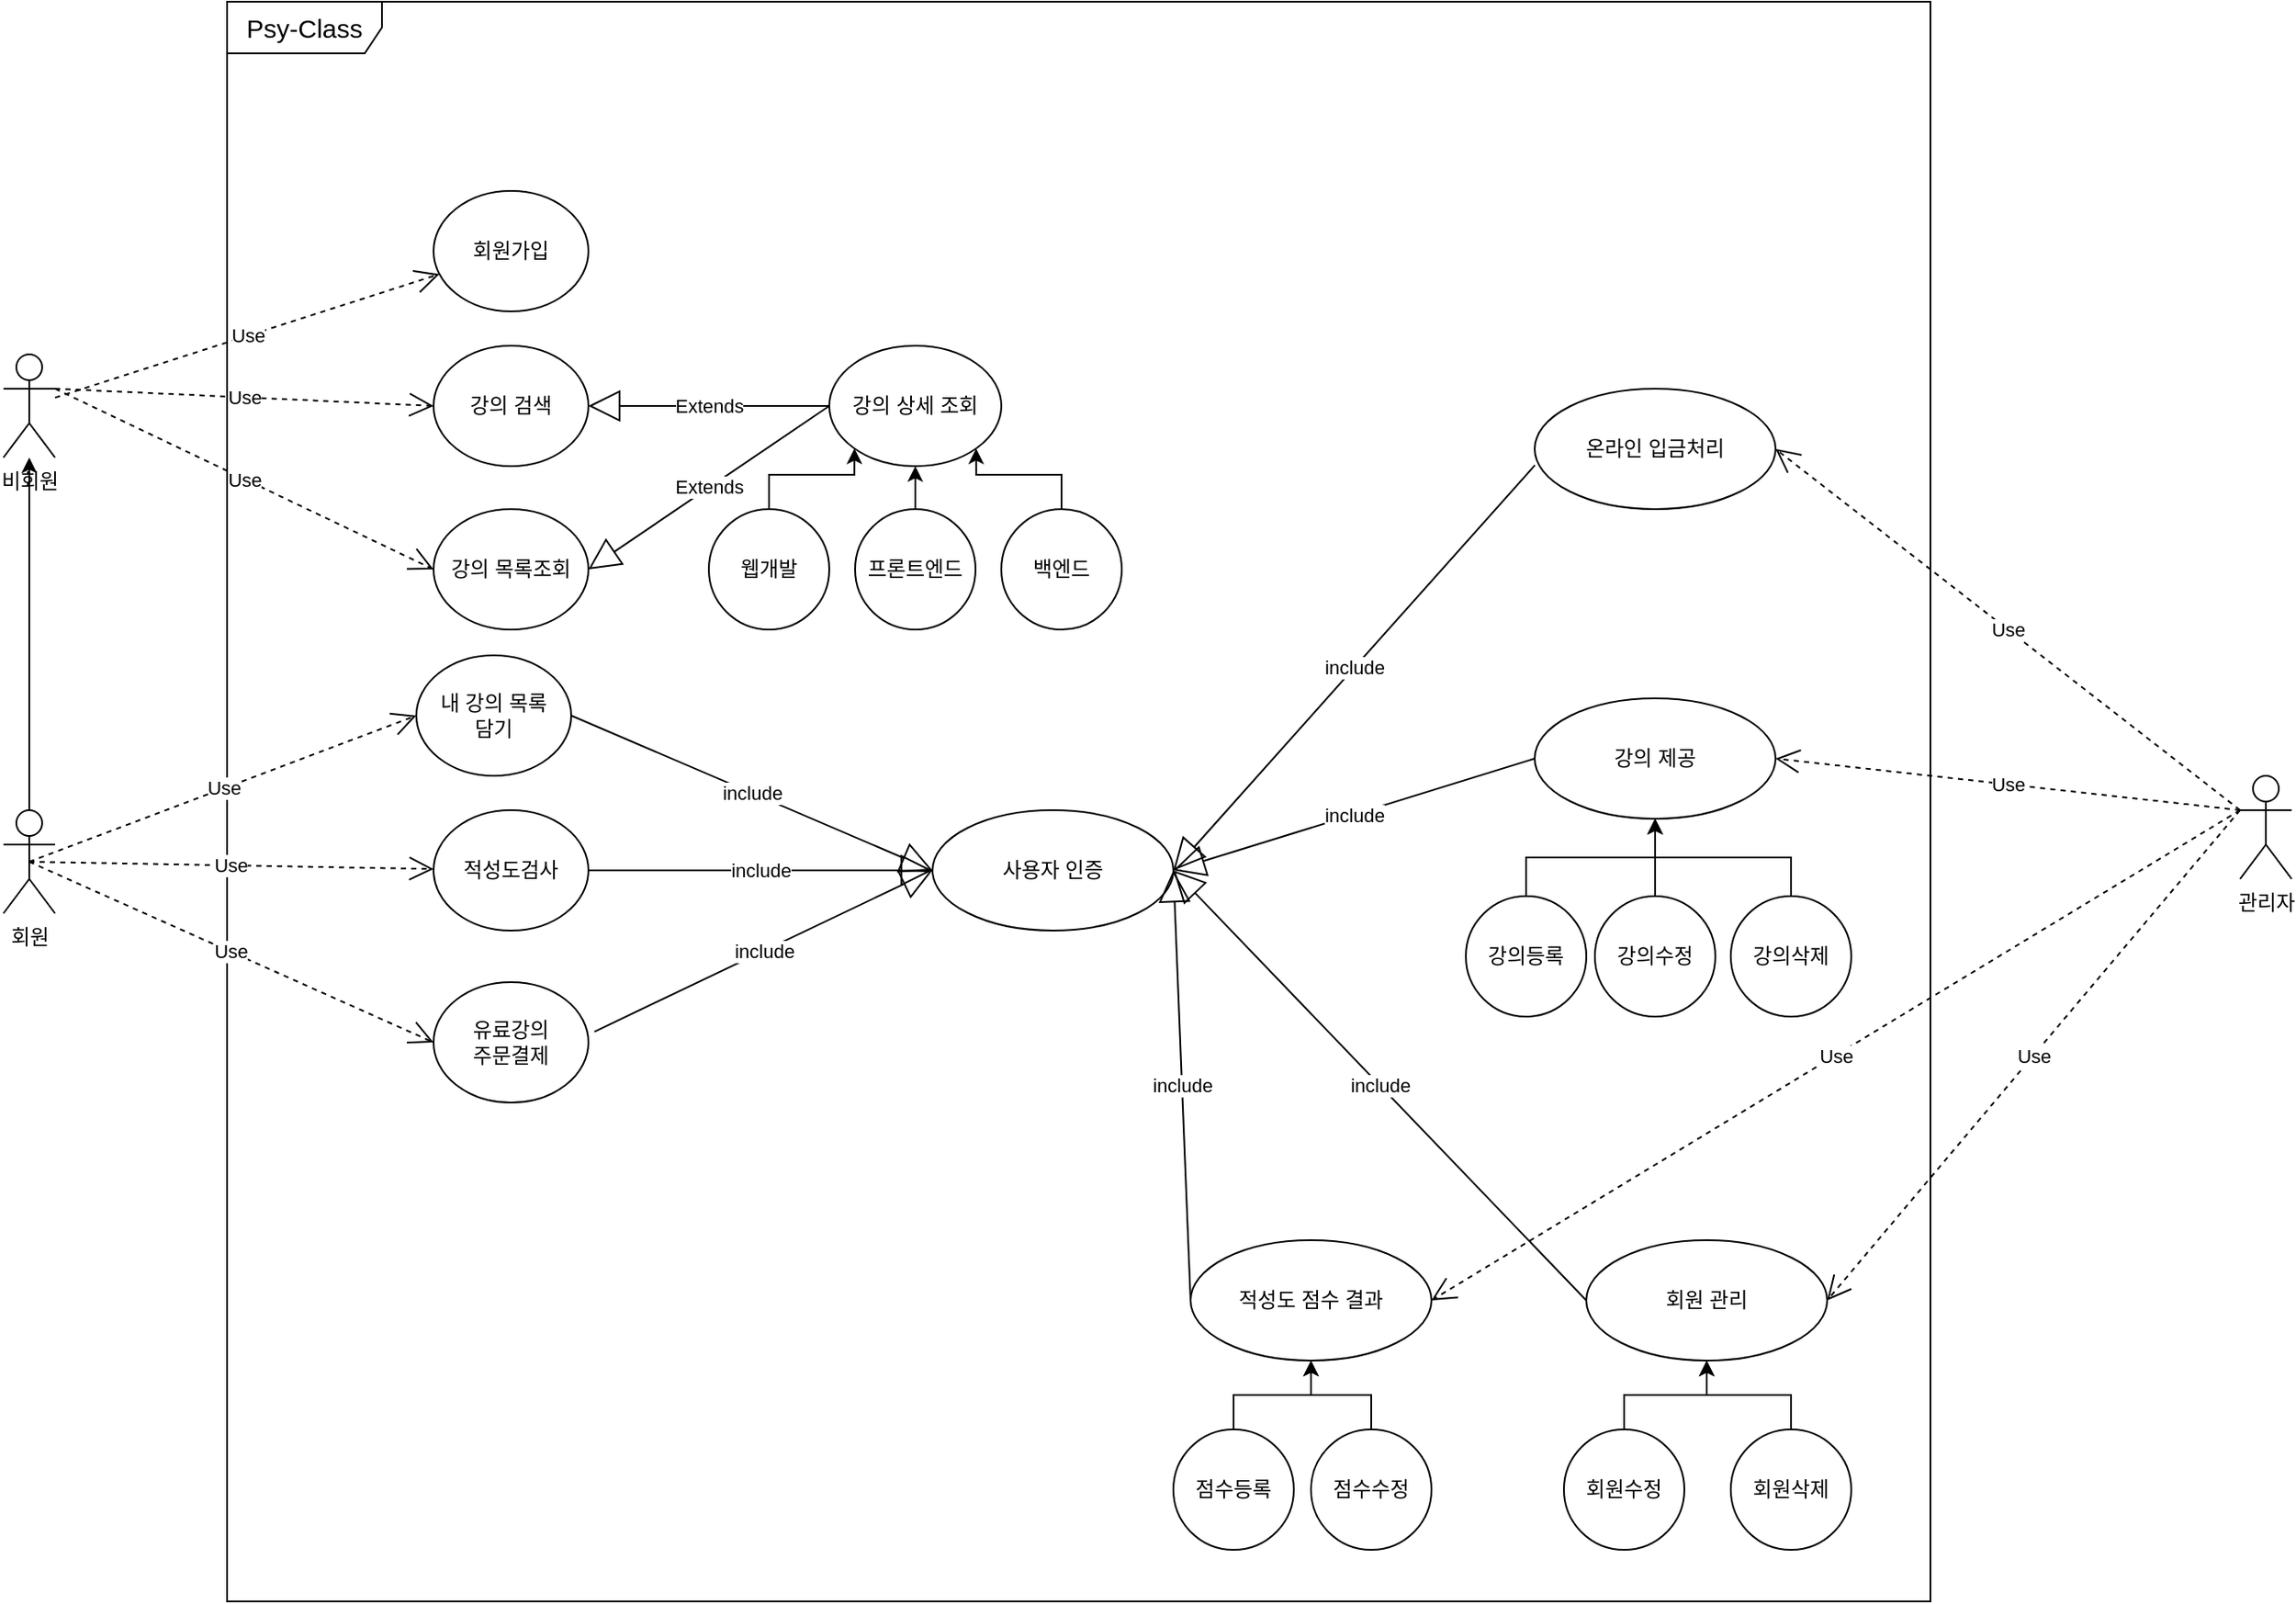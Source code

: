<mxfile version="21.1.9" type="google">
  <diagram name="페이지-1" id="rRfT7zfja1fSkmly9TpO">
    <mxGraphModel dx="2261" dy="796" grid="1" gridSize="10" guides="1" tooltips="1" connect="1" arrows="1" fold="1" page="1" pageScale="1" pageWidth="827" pageHeight="1169" math="0" shadow="0">
      <root>
        <mxCell id="0" />
        <mxCell id="1" parent="0" />
        <mxCell id="hydovZbhqJr1H8RvmJjM-3" value="관리자" style="shape=umlActor;verticalLabelPosition=bottom;verticalAlign=top;html=1;" parent="1" vertex="1">
          <mxGeometry x="1220" y="630" width="30" height="60" as="geometry" />
        </mxCell>
        <mxCell id="hydovZbhqJr1H8RvmJjM-4" value="비회원" style="shape=umlActor;verticalLabelPosition=bottom;verticalAlign=top;html=1;" parent="1" vertex="1">
          <mxGeometry x="-80" y="385" width="30" height="60" as="geometry" />
        </mxCell>
        <mxCell id="hydovZbhqJr1H8RvmJjM-5" value="&lt;font style=&quot;font-size: 15px;&quot;&gt;Psy-Class&lt;/font&gt;" style="shape=umlFrame;whiteSpace=wrap;html=1;pointerEvents=0;width=90;height=30;" parent="1" vertex="1">
          <mxGeometry x="50" y="180" width="990" height="930" as="geometry" />
        </mxCell>
        <mxCell id="hydovZbhqJr1H8RvmJjM-7" value="강의 검색" style="ellipse;whiteSpace=wrap;html=1;" parent="1" vertex="1">
          <mxGeometry x="170" y="380" width="90" height="70" as="geometry" />
        </mxCell>
        <mxCell id="hydovZbhqJr1H8RvmJjM-8" value="강의 상세 조회" style="ellipse;whiteSpace=wrap;html=1;" parent="1" vertex="1">
          <mxGeometry x="400" y="380" width="100" height="70" as="geometry" />
        </mxCell>
        <mxCell id="hydovZbhqJr1H8RvmJjM-9" value="회원가입" style="ellipse;whiteSpace=wrap;html=1;" parent="1" vertex="1">
          <mxGeometry x="170" y="290" width="90" height="70" as="geometry" />
        </mxCell>
        <mxCell id="hydovZbhqJr1H8RvmJjM-11" value="강의 목록조회" style="ellipse;whiteSpace=wrap;html=1;" parent="1" vertex="1">
          <mxGeometry x="170" y="475" width="90" height="70" as="geometry" />
        </mxCell>
        <mxCell id="hydovZbhqJr1H8RvmJjM-13" value="Extends" style="endArrow=block;endSize=16;endFill=0;html=1;rounded=0;" parent="1" source="hydovZbhqJr1H8RvmJjM-8" target="hydovZbhqJr1H8RvmJjM-7" edge="1">
          <mxGeometry width="160" relative="1" as="geometry">
            <mxPoint x="330" y="510" as="sourcePoint" />
            <mxPoint x="490" y="510" as="targetPoint" />
          </mxGeometry>
        </mxCell>
        <mxCell id="hydovZbhqJr1H8RvmJjM-40" style="edgeStyle=orthogonalEdgeStyle;rounded=0;orthogonalLoop=1;jettySize=auto;html=1;entryX=0;entryY=1;entryDx=0;entryDy=0;" parent="1" source="hydovZbhqJr1H8RvmJjM-16" target="hydovZbhqJr1H8RvmJjM-8" edge="1">
          <mxGeometry relative="1" as="geometry" />
        </mxCell>
        <mxCell id="hydovZbhqJr1H8RvmJjM-16" value="웹개발" style="ellipse;whiteSpace=wrap;html=1;" parent="1" vertex="1">
          <mxGeometry x="330" y="475" width="70" height="70" as="geometry" />
        </mxCell>
        <mxCell id="hydovZbhqJr1H8RvmJjM-39" value="" style="edgeStyle=orthogonalEdgeStyle;rounded=0;orthogonalLoop=1;jettySize=auto;html=1;" parent="1" source="hydovZbhqJr1H8RvmJjM-17" target="hydovZbhqJr1H8RvmJjM-8" edge="1">
          <mxGeometry relative="1" as="geometry" />
        </mxCell>
        <mxCell id="hydovZbhqJr1H8RvmJjM-17" value="프론트엔드" style="ellipse;whiteSpace=wrap;html=1;" parent="1" vertex="1">
          <mxGeometry x="415" y="475" width="70" height="70" as="geometry" />
        </mxCell>
        <mxCell id="hydovZbhqJr1H8RvmJjM-21" value="Use" style="endArrow=open;endSize=12;dashed=1;html=1;rounded=0;" parent="1" source="hydovZbhqJr1H8RvmJjM-4" target="hydovZbhqJr1H8RvmJjM-9" edge="1">
          <mxGeometry width="160" relative="1" as="geometry">
            <mxPoint x="330" y="510" as="sourcePoint" />
            <mxPoint x="490" y="510" as="targetPoint" />
          </mxGeometry>
        </mxCell>
        <mxCell id="hydovZbhqJr1H8RvmJjM-22" value="Use" style="endArrow=open;endSize=12;dashed=1;html=1;rounded=0;entryX=0;entryY=0.5;entryDx=0;entryDy=0;exitX=1;exitY=0.333;exitDx=0;exitDy=0;exitPerimeter=0;" parent="1" source="hydovZbhqJr1H8RvmJjM-4" target="hydovZbhqJr1H8RvmJjM-7" edge="1">
          <mxGeometry width="160" relative="1" as="geometry">
            <mxPoint x="50" y="400" as="sourcePoint" />
            <mxPoint x="210" y="400" as="targetPoint" />
          </mxGeometry>
        </mxCell>
        <mxCell id="hydovZbhqJr1H8RvmJjM-23" value="Use" style="endArrow=open;endSize=12;dashed=1;html=1;rounded=0;exitX=1;exitY=0.333;exitDx=0;exitDy=0;exitPerimeter=0;entryX=0;entryY=0.5;entryDx=0;entryDy=0;" parent="1" source="hydovZbhqJr1H8RvmJjM-4" target="hydovZbhqJr1H8RvmJjM-11" edge="1">
          <mxGeometry width="160" relative="1" as="geometry">
            <mxPoint x="330" y="510" as="sourcePoint" />
            <mxPoint x="490" y="510" as="targetPoint" />
          </mxGeometry>
        </mxCell>
        <mxCell id="hydovZbhqJr1H8RvmJjM-25" value="" style="edgeStyle=orthogonalEdgeStyle;rounded=0;orthogonalLoop=1;jettySize=auto;html=1;" parent="1" source="hydovZbhqJr1H8RvmJjM-24" target="hydovZbhqJr1H8RvmJjM-4" edge="1">
          <mxGeometry relative="1" as="geometry" />
        </mxCell>
        <mxCell id="hydovZbhqJr1H8RvmJjM-24" value="회원" style="shape=umlActor;verticalLabelPosition=bottom;verticalAlign=top;html=1;" parent="1" vertex="1">
          <mxGeometry x="-80" y="650" width="30" height="60" as="geometry" />
        </mxCell>
        <mxCell id="hydovZbhqJr1H8RvmJjM-26" value="Extends" style="endArrow=block;endSize=16;endFill=0;html=1;rounded=0;entryX=1;entryY=0.5;entryDx=0;entryDy=0;exitX=0;exitY=0.5;exitDx=0;exitDy=0;" parent="1" source="hydovZbhqJr1H8RvmJjM-8" target="hydovZbhqJr1H8RvmJjM-11" edge="1">
          <mxGeometry width="160" relative="1" as="geometry">
            <mxPoint x="410" y="425" as="sourcePoint" />
            <mxPoint x="320" y="425" as="targetPoint" />
          </mxGeometry>
        </mxCell>
        <mxCell id="hydovZbhqJr1H8RvmJjM-27" value="내 강의 목록&lt;br&gt;담기" style="ellipse;whiteSpace=wrap;html=1;" parent="1" vertex="1">
          <mxGeometry x="160" y="560" width="90" height="70" as="geometry" />
        </mxCell>
        <mxCell id="hydovZbhqJr1H8RvmJjM-28" value="적성도 점수 결과" style="ellipse;whiteSpace=wrap;html=1;" parent="1" vertex="1">
          <mxGeometry x="610" y="900" width="140" height="70" as="geometry" />
        </mxCell>
        <mxCell id="hydovZbhqJr1H8RvmJjM-32" value="적성도검사" style="ellipse;whiteSpace=wrap;html=1;" parent="1" vertex="1">
          <mxGeometry x="170" y="650" width="90" height="70" as="geometry" />
        </mxCell>
        <mxCell id="hydovZbhqJr1H8RvmJjM-33" value="유료강의&lt;br&gt;주문결제" style="ellipse;whiteSpace=wrap;html=1;" parent="1" vertex="1">
          <mxGeometry x="170" y="750" width="90" height="70" as="geometry" />
        </mxCell>
        <mxCell id="hydovZbhqJr1H8RvmJjM-41" style="edgeStyle=orthogonalEdgeStyle;rounded=0;orthogonalLoop=1;jettySize=auto;html=1;entryX=1;entryY=1;entryDx=0;entryDy=0;" parent="1" source="hydovZbhqJr1H8RvmJjM-36" target="hydovZbhqJr1H8RvmJjM-8" edge="1">
          <mxGeometry relative="1" as="geometry" />
        </mxCell>
        <mxCell id="hydovZbhqJr1H8RvmJjM-36" value="백엔드" style="ellipse;whiteSpace=wrap;html=1;" parent="1" vertex="1">
          <mxGeometry x="500" y="475" width="70" height="70" as="geometry" />
        </mxCell>
        <mxCell id="hydovZbhqJr1H8RvmJjM-42" value="Use" style="endArrow=open;endSize=12;dashed=1;html=1;rounded=0;exitX=0.5;exitY=0.5;exitDx=0;exitDy=0;exitPerimeter=0;" parent="1" source="hydovZbhqJr1H8RvmJjM-24" target="hydovZbhqJr1H8RvmJjM-32" edge="1">
          <mxGeometry width="160" relative="1" as="geometry">
            <mxPoint x="330" y="580" as="sourcePoint" />
            <mxPoint x="490" y="580" as="targetPoint" />
          </mxGeometry>
        </mxCell>
        <mxCell id="hydovZbhqJr1H8RvmJjM-43" value="Use" style="endArrow=open;endSize=12;dashed=1;html=1;rounded=0;exitX=0.5;exitY=0.5;exitDx=0;exitDy=0;exitPerimeter=0;entryX=0;entryY=0.5;entryDx=0;entryDy=0;" parent="1" source="hydovZbhqJr1H8RvmJjM-24" target="hydovZbhqJr1H8RvmJjM-27" edge="1">
          <mxGeometry width="160" relative="1" as="geometry">
            <mxPoint x="65" y="700" as="sourcePoint" />
            <mxPoint x="180" y="696" as="targetPoint" />
          </mxGeometry>
        </mxCell>
        <mxCell id="hydovZbhqJr1H8RvmJjM-44" value="Use" style="endArrow=open;endSize=12;dashed=1;html=1;rounded=0;exitX=0.5;exitY=0.5;exitDx=0;exitDy=0;exitPerimeter=0;entryX=0;entryY=0.5;entryDx=0;entryDy=0;" parent="1" source="hydovZbhqJr1H8RvmJjM-24" target="hydovZbhqJr1H8RvmJjM-33" edge="1">
          <mxGeometry width="160" relative="1" as="geometry">
            <mxPoint x="75" y="710" as="sourcePoint" />
            <mxPoint x="190" y="706" as="targetPoint" />
          </mxGeometry>
        </mxCell>
        <mxCell id="YPn3CjsVYCPcfRqiZEKH-1" value="강의 제공" style="ellipse;whiteSpace=wrap;html=1;" parent="1" vertex="1">
          <mxGeometry x="810" y="585" width="140" height="70" as="geometry" />
        </mxCell>
        <mxCell id="YPn3CjsVYCPcfRqiZEKH-2" value="온라인 입금처리" style="ellipse;whiteSpace=wrap;html=1;" parent="1" vertex="1">
          <mxGeometry x="810" y="405" width="140" height="70" as="geometry" />
        </mxCell>
        <mxCell id="YPn3CjsVYCPcfRqiZEKH-3" value="사용자 인증" style="ellipse;whiteSpace=wrap;html=1;" parent="1" vertex="1">
          <mxGeometry x="460" y="650" width="140" height="70" as="geometry" />
        </mxCell>
        <mxCell id="YPn3CjsVYCPcfRqiZEKH-10" value="" style="edgeStyle=orthogonalEdgeStyle;rounded=0;orthogonalLoop=1;jettySize=auto;html=1;" parent="1" source="YPn3CjsVYCPcfRqiZEKH-5" target="YPn3CjsVYCPcfRqiZEKH-1" edge="1">
          <mxGeometry relative="1" as="geometry" />
        </mxCell>
        <mxCell id="YPn3CjsVYCPcfRqiZEKH-5" value="강의삭제" style="ellipse;whiteSpace=wrap;html=1;" parent="1" vertex="1">
          <mxGeometry x="924" y="700" width="70" height="70" as="geometry" />
        </mxCell>
        <mxCell id="YPn3CjsVYCPcfRqiZEKH-9" value="" style="edgeStyle=orthogonalEdgeStyle;rounded=0;orthogonalLoop=1;jettySize=auto;html=1;" parent="1" source="YPn3CjsVYCPcfRqiZEKH-6" target="YPn3CjsVYCPcfRqiZEKH-1" edge="1">
          <mxGeometry relative="1" as="geometry" />
        </mxCell>
        <mxCell id="YPn3CjsVYCPcfRqiZEKH-6" value="강의수정" style="ellipse;whiteSpace=wrap;html=1;" parent="1" vertex="1">
          <mxGeometry x="845" y="700" width="70" height="70" as="geometry" />
        </mxCell>
        <mxCell id="YPn3CjsVYCPcfRqiZEKH-8" value="" style="edgeStyle=orthogonalEdgeStyle;rounded=0;orthogonalLoop=1;jettySize=auto;html=1;" parent="1" source="YPn3CjsVYCPcfRqiZEKH-7" target="YPn3CjsVYCPcfRqiZEKH-1" edge="1">
          <mxGeometry relative="1" as="geometry" />
        </mxCell>
        <mxCell id="YPn3CjsVYCPcfRqiZEKH-7" value="강의등록" style="ellipse;whiteSpace=wrap;html=1;" parent="1" vertex="1">
          <mxGeometry x="770" y="700" width="70" height="70" as="geometry" />
        </mxCell>
        <mxCell id="YPn3CjsVYCPcfRqiZEKH-11" value="include" style="endArrow=block;endSize=16;endFill=0;html=1;rounded=0;entryX=1;entryY=0.5;entryDx=0;entryDy=0;exitX=0;exitY=0.5;exitDx=0;exitDy=0;" parent="1" source="YPn3CjsVYCPcfRqiZEKH-1" target="YPn3CjsVYCPcfRqiZEKH-3" edge="1">
          <mxGeometry width="160" relative="1" as="geometry">
            <mxPoint x="590" y="760" as="sourcePoint" />
            <mxPoint x="750" y="760" as="targetPoint" />
          </mxGeometry>
        </mxCell>
        <mxCell id="YPn3CjsVYCPcfRqiZEKH-18" value="" style="edgeStyle=orthogonalEdgeStyle;rounded=0;orthogonalLoop=1;jettySize=auto;html=1;" parent="1" source="YPn3CjsVYCPcfRqiZEKH-15" target="hydovZbhqJr1H8RvmJjM-28" edge="1">
          <mxGeometry relative="1" as="geometry" />
        </mxCell>
        <mxCell id="YPn3CjsVYCPcfRqiZEKH-15" value="점수수정" style="ellipse;whiteSpace=wrap;html=1;" parent="1" vertex="1">
          <mxGeometry x="680" y="1010" width="70" height="70" as="geometry" />
        </mxCell>
        <mxCell id="YPn3CjsVYCPcfRqiZEKH-17" value="" style="edgeStyle=orthogonalEdgeStyle;rounded=0;orthogonalLoop=1;jettySize=auto;html=1;" parent="1" source="YPn3CjsVYCPcfRqiZEKH-16" target="hydovZbhqJr1H8RvmJjM-28" edge="1">
          <mxGeometry relative="1" as="geometry" />
        </mxCell>
        <mxCell id="YPn3CjsVYCPcfRqiZEKH-16" value="점수등록" style="ellipse;whiteSpace=wrap;html=1;" parent="1" vertex="1">
          <mxGeometry x="600" y="1010" width="70" height="70" as="geometry" />
        </mxCell>
        <mxCell id="YPn3CjsVYCPcfRqiZEKH-19" value="include" style="endArrow=block;endSize=16;endFill=0;html=1;rounded=0;entryX=1;entryY=0.5;entryDx=0;entryDy=0;exitX=0;exitY=0.5;exitDx=0;exitDy=0;" parent="1" source="hydovZbhqJr1H8RvmJjM-28" target="YPn3CjsVYCPcfRqiZEKH-3" edge="1">
          <mxGeometry width="160" relative="1" as="geometry">
            <mxPoint x="800" y="535" as="sourcePoint" />
            <mxPoint x="610" y="695" as="targetPoint" />
          </mxGeometry>
        </mxCell>
        <mxCell id="YPn3CjsVYCPcfRqiZEKH-21" value="include" style="endArrow=block;endSize=16;endFill=0;html=1;rounded=0;exitX=1;exitY=0.5;exitDx=0;exitDy=0;" parent="1" source="hydovZbhqJr1H8RvmJjM-32" target="YPn3CjsVYCPcfRqiZEKH-3" edge="1">
          <mxGeometry width="160" relative="1" as="geometry">
            <mxPoint x="440" y="820" as="sourcePoint" />
            <mxPoint x="250" y="980" as="targetPoint" />
          </mxGeometry>
        </mxCell>
        <mxCell id="YPn3CjsVYCPcfRqiZEKH-22" value="include" style="endArrow=block;endSize=16;endFill=0;html=1;rounded=0;entryX=0;entryY=0.5;entryDx=0;entryDy=0;exitX=1;exitY=0.5;exitDx=0;exitDy=0;" parent="1" source="hydovZbhqJr1H8RvmJjM-27" target="YPn3CjsVYCPcfRqiZEKH-3" edge="1">
          <mxGeometry width="160" relative="1" as="geometry">
            <mxPoint x="600" y="490" as="sourcePoint" />
            <mxPoint x="410" y="650" as="targetPoint" />
          </mxGeometry>
        </mxCell>
        <mxCell id="YPn3CjsVYCPcfRqiZEKH-23" value="include" style="endArrow=block;endSize=16;endFill=0;html=1;rounded=0;entryX=0;entryY=0.5;entryDx=0;entryDy=0;exitX=1.039;exitY=0.411;exitDx=0;exitDy=0;exitPerimeter=0;" parent="1" source="hydovZbhqJr1H8RvmJjM-33" target="YPn3CjsVYCPcfRqiZEKH-3" edge="1">
          <mxGeometry width="160" relative="1" as="geometry">
            <mxPoint x="820" y="555" as="sourcePoint" />
            <mxPoint x="630" y="715" as="targetPoint" />
          </mxGeometry>
        </mxCell>
        <mxCell id="jIPN0LK4CzZSQ1yVyeiD-10" value="include" style="endArrow=block;endSize=16;endFill=0;html=1;rounded=0;exitX=0.001;exitY=0.635;exitDx=0;exitDy=0;exitPerimeter=0;entryX=1;entryY=0.5;entryDx=0;entryDy=0;" parent="1" source="YPn3CjsVYCPcfRqiZEKH-2" target="YPn3CjsVYCPcfRqiZEKH-3" edge="1">
          <mxGeometry width="160" relative="1" as="geometry">
            <mxPoint x="827" y="510" as="sourcePoint" />
            <mxPoint x="600" y="680" as="targetPoint" />
          </mxGeometry>
        </mxCell>
        <mxCell id="jIPN0LK4CzZSQ1yVyeiD-14" value="Use" style="endArrow=open;endSize=12;dashed=1;html=1;rounded=0;exitX=0;exitY=0.333;exitDx=0;exitDy=0;exitPerimeter=0;entryX=1;entryY=0.5;entryDx=0;entryDy=0;" parent="1" source="hydovZbhqJr1H8RvmJjM-3" target="YPn3CjsVYCPcfRqiZEKH-2" edge="1">
          <mxGeometry width="160" relative="1" as="geometry">
            <mxPoint x="1060" y="450" as="sourcePoint" />
            <mxPoint x="1220" y="450" as="targetPoint" />
          </mxGeometry>
        </mxCell>
        <mxCell id="jIPN0LK4CzZSQ1yVyeiD-15" value="Use" style="endArrow=open;endSize=12;dashed=1;html=1;rounded=0;exitX=0;exitY=0.333;exitDx=0;exitDy=0;exitPerimeter=0;entryX=1;entryY=0.5;entryDx=0;entryDy=0;" parent="1" source="hydovZbhqJr1H8RvmJjM-3" target="YPn3CjsVYCPcfRqiZEKH-1" edge="1">
          <mxGeometry width="160" relative="1" as="geometry">
            <mxPoint x="1160" y="570" as="sourcePoint" />
            <mxPoint x="960" y="450" as="targetPoint" />
          </mxGeometry>
        </mxCell>
        <mxCell id="jIPN0LK4CzZSQ1yVyeiD-16" value="Use" style="endArrow=open;endSize=12;dashed=1;html=1;rounded=0;exitX=0;exitY=0.333;exitDx=0;exitDy=0;exitPerimeter=0;entryX=1;entryY=0.5;entryDx=0;entryDy=0;" parent="1" source="hydovZbhqJr1H8RvmJjM-3" target="hydovZbhqJr1H8RvmJjM-28" edge="1">
          <mxGeometry width="160" relative="1" as="geometry">
            <mxPoint x="1170" y="580" as="sourcePoint" />
            <mxPoint x="970" y="460" as="targetPoint" />
          </mxGeometry>
        </mxCell>
        <mxCell id="jIPN0LK4CzZSQ1yVyeiD-20" value="회원 관리" style="ellipse;whiteSpace=wrap;html=1;" parent="1" vertex="1">
          <mxGeometry x="840" y="900" width="140" height="70" as="geometry" />
        </mxCell>
        <mxCell id="jIPN0LK4CzZSQ1yVyeiD-23" value="" style="edgeStyle=orthogonalEdgeStyle;rounded=0;orthogonalLoop=1;jettySize=auto;html=1;" parent="1" source="jIPN0LK4CzZSQ1yVyeiD-21" target="jIPN0LK4CzZSQ1yVyeiD-20" edge="1">
          <mxGeometry relative="1" as="geometry" />
        </mxCell>
        <mxCell id="jIPN0LK4CzZSQ1yVyeiD-21" value="회원수정" style="ellipse;whiteSpace=wrap;html=1;" parent="1" vertex="1">
          <mxGeometry x="827" y="1010" width="70" height="70" as="geometry" />
        </mxCell>
        <mxCell id="jIPN0LK4CzZSQ1yVyeiD-24" value="" style="edgeStyle=orthogonalEdgeStyle;rounded=0;orthogonalLoop=1;jettySize=auto;html=1;" parent="1" source="jIPN0LK4CzZSQ1yVyeiD-22" target="jIPN0LK4CzZSQ1yVyeiD-20" edge="1">
          <mxGeometry relative="1" as="geometry" />
        </mxCell>
        <mxCell id="jIPN0LK4CzZSQ1yVyeiD-22" value="회원삭제" style="ellipse;whiteSpace=wrap;html=1;" parent="1" vertex="1">
          <mxGeometry x="924" y="1010" width="70" height="70" as="geometry" />
        </mxCell>
        <mxCell id="jIPN0LK4CzZSQ1yVyeiD-25" value="include" style="endArrow=block;endSize=16;endFill=0;html=1;rounded=0;exitX=0;exitY=0.5;exitDx=0;exitDy=0;entryX=1;entryY=0.5;entryDx=0;entryDy=0;" parent="1" source="jIPN0LK4CzZSQ1yVyeiD-20" target="YPn3CjsVYCPcfRqiZEKH-3" edge="1">
          <mxGeometry width="160" relative="1" as="geometry">
            <mxPoint x="820" y="630" as="sourcePoint" />
            <mxPoint x="610" y="695" as="targetPoint" />
          </mxGeometry>
        </mxCell>
        <mxCell id="jIPN0LK4CzZSQ1yVyeiD-26" value="Use" style="endArrow=open;endSize=12;dashed=1;html=1;rounded=0;entryX=1;entryY=0.5;entryDx=0;entryDy=0;exitX=0;exitY=0.333;exitDx=0;exitDy=0;exitPerimeter=0;" parent="1" source="hydovZbhqJr1H8RvmJjM-3" target="jIPN0LK4CzZSQ1yVyeiD-20" edge="1">
          <mxGeometry width="160" relative="1" as="geometry">
            <mxPoint x="1150" y="560" as="sourcePoint" />
            <mxPoint x="760" y="945" as="targetPoint" />
          </mxGeometry>
        </mxCell>
      </root>
    </mxGraphModel>
  </diagram>
</mxfile>
